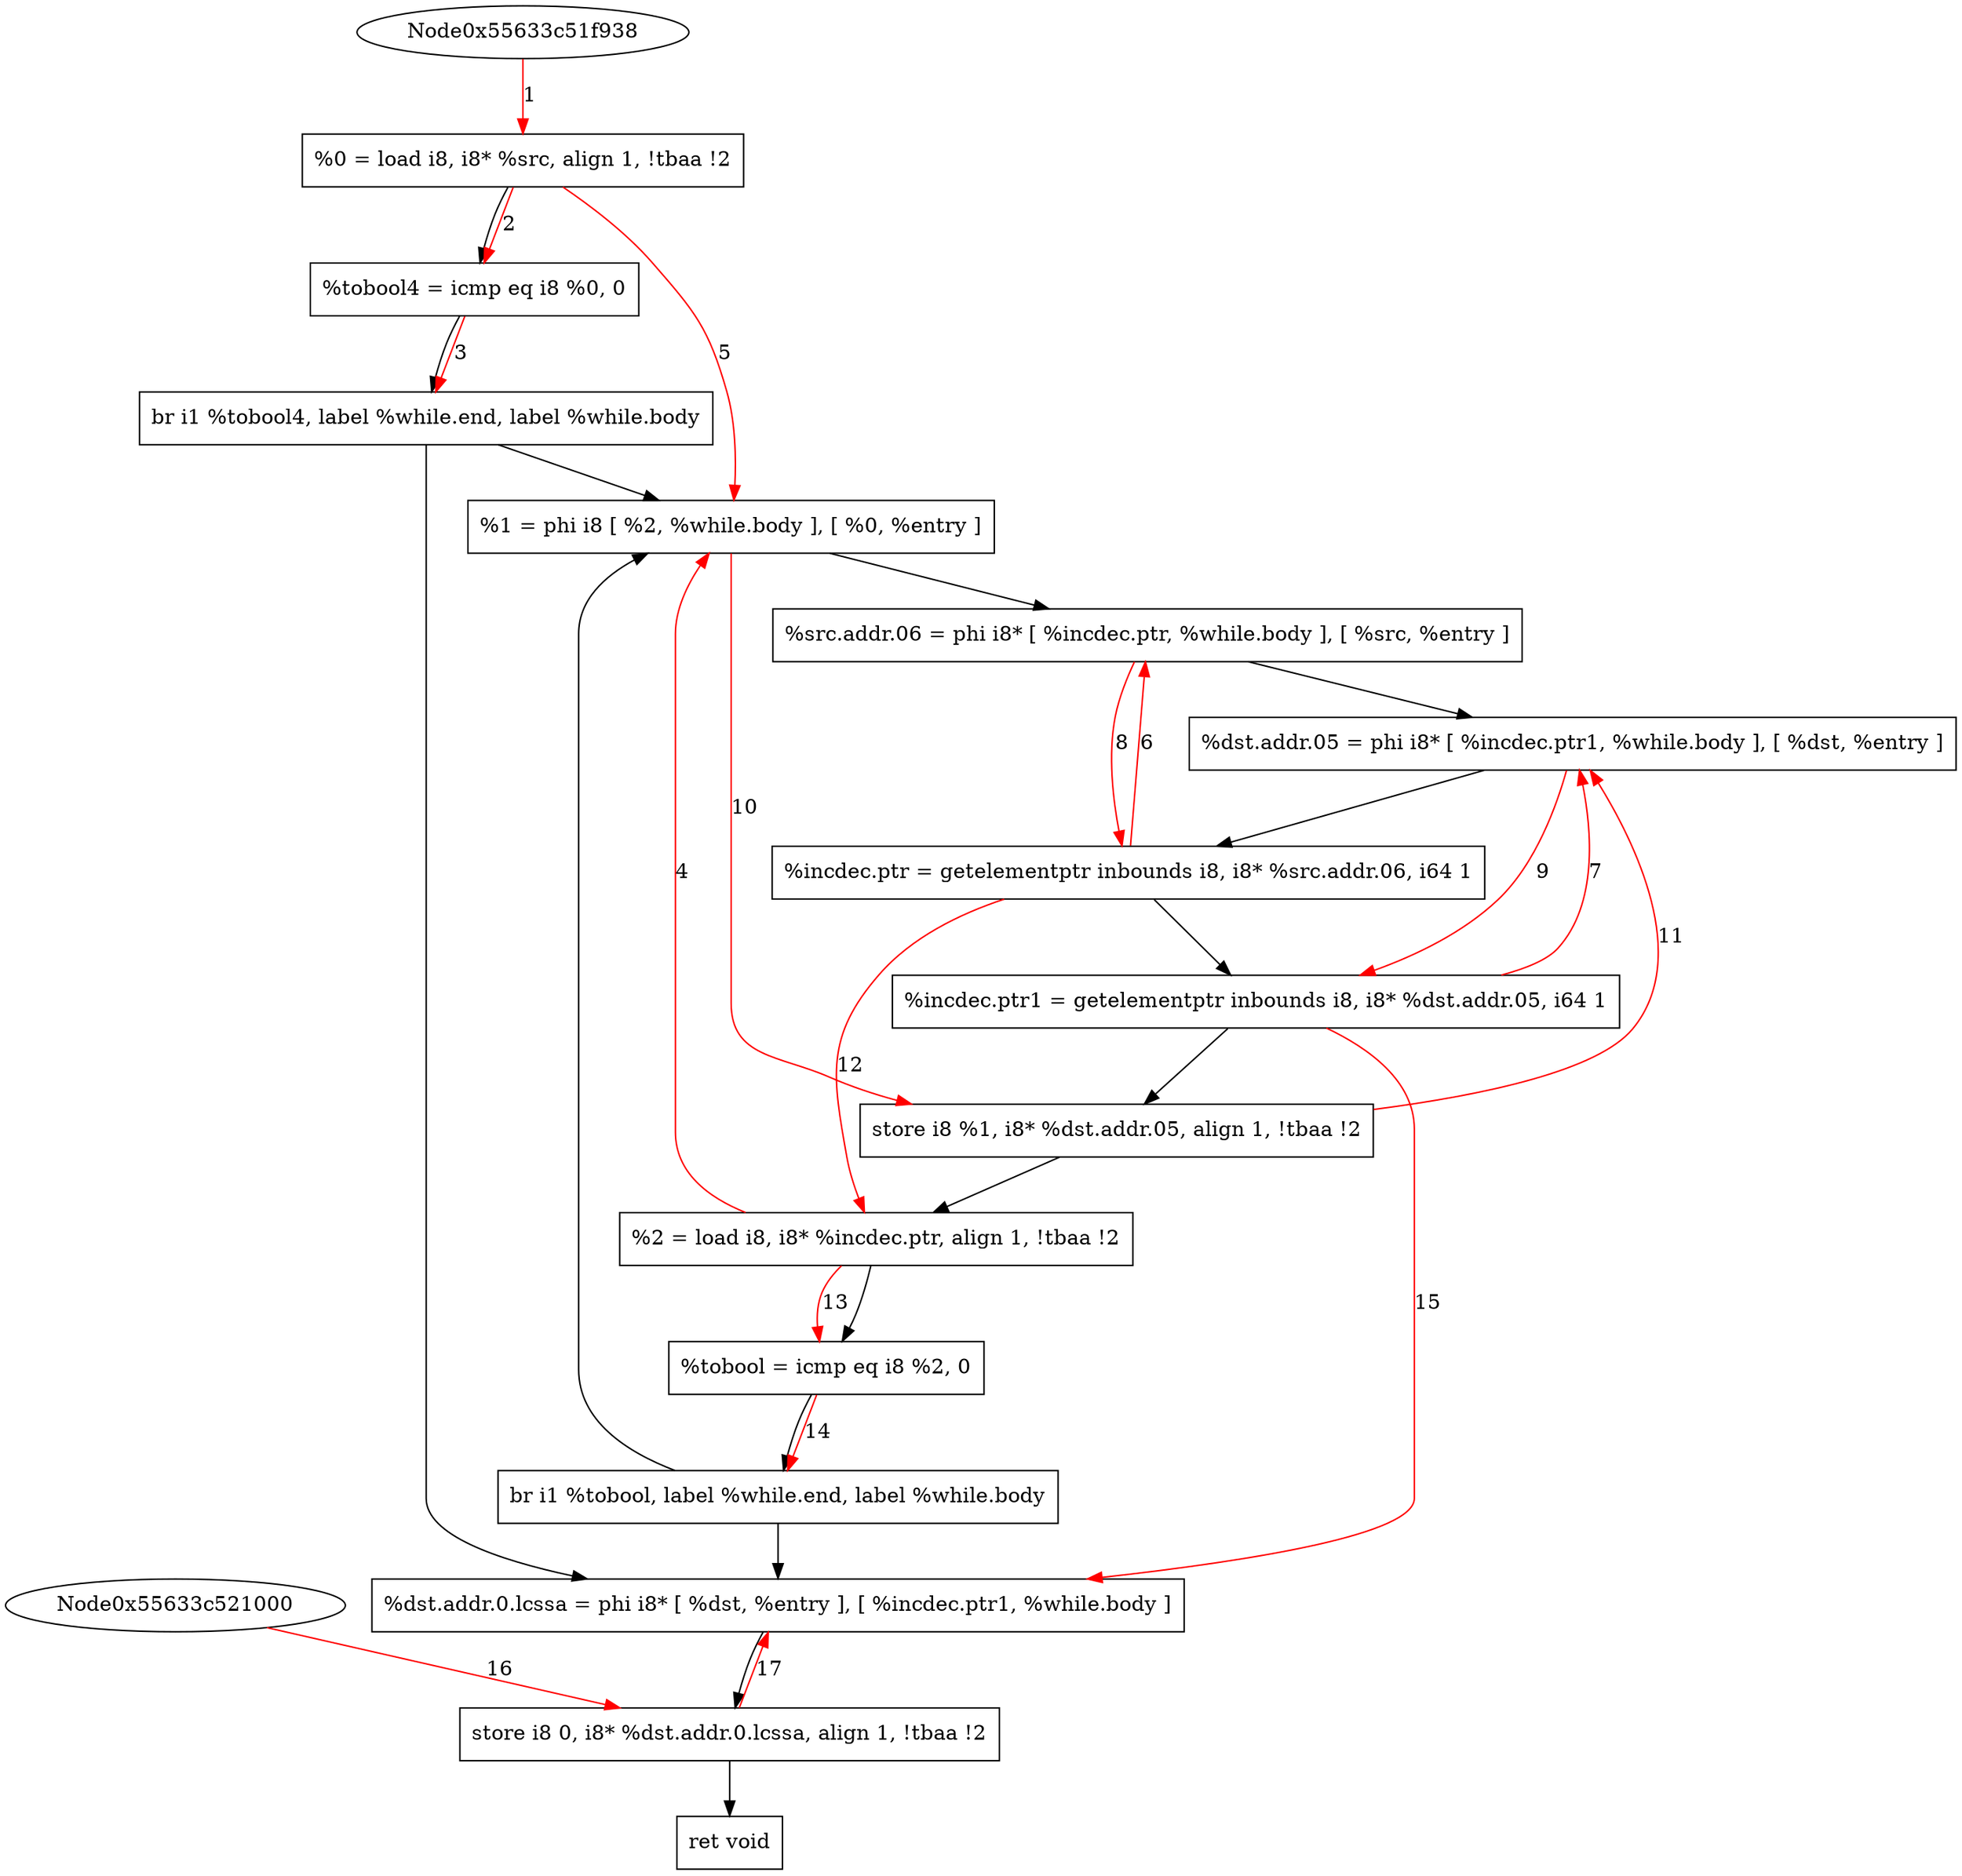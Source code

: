 digraph "CDFG for'func' function" {
	Node0x55633c51faf8[shape=record, label="  %0 = load i8, i8* %src, align 1, !tbaa !2"]
	Node0x55633c521060[shape=record, label="  %tobool4 = icmp eq i8 %0, 0"]
	Node0x55633c4a9db8[shape=record, label="  br i1 %tobool4, label %while.end, label %while.body"]
	Node0x55633c5212f8[shape=record, label="  %1 = phi i8 [ %2, %while.body ], [ %0, %entry ]"]
	Node0x55633c521418[shape=record, label="  %src.addr.06 = phi i8* [ %incdec.ptr, %while.body ], [ %src, %entry ]"]
	Node0x55633c5215a8[shape=record, label="  %dst.addr.05 = phi i8* [ %incdec.ptr1, %while.body ], [ %dst, %entry ]"]
	Node0x55633c5216d0[shape=record, label="  %incdec.ptr = getelementptr inbounds i8, i8* %src.addr.06, i64 1"]
	Node0x55633c521750[shape=record, label="  %incdec.ptr1 = getelementptr inbounds i8, i8* %dst.addr.05, i64 1"]
	Node0x55633c5217d0[shape=record, label="  store i8 %1, i8* %dst.addr.05, align 1, !tbaa !2"]
	Node0x55633c521558[shape=record, label="  %2 = load i8, i8* %incdec.ptr, align 1, !tbaa !2"]
	Node0x55633c521e60[shape=record, label="  %tobool = icmp eq i8 %2, 0"]
	Node0x55633c4b5228[shape=record, label="  br i1 %tobool, label %while.end, label %while.body"]
	Node0x55633c521ea8[shape=record, label="  %dst.addr.0.lcssa = phi i8* [ %dst, %entry ], [ %incdec.ptr1, %while.body ]"]
	Node0x55633c521fd0[shape=record, label="  store i8 0, i8* %dst.addr.0.lcssa, align 1, !tbaa !2"]
	Node0x55633c5212b0[shape=record, label="  ret void"]
	Node0x55633c51faf8 -> Node0x55633c521060
	Node0x55633c521060 -> Node0x55633c4a9db8
	Node0x55633c4a9db8 -> Node0x55633c521ea8
	Node0x55633c4a9db8 -> Node0x55633c5212f8
	Node0x55633c5212f8 -> Node0x55633c521418
	Node0x55633c521418 -> Node0x55633c5215a8
	Node0x55633c5215a8 -> Node0x55633c5216d0
	Node0x55633c5216d0 -> Node0x55633c521750
	Node0x55633c521750 -> Node0x55633c5217d0
	Node0x55633c5217d0 -> Node0x55633c521558
	Node0x55633c521558 -> Node0x55633c521e60
	Node0x55633c521e60 -> Node0x55633c4b5228
	Node0x55633c4b5228 -> Node0x55633c521ea8
	Node0x55633c4b5228 -> Node0x55633c5212f8
	Node0x55633c521ea8 -> Node0x55633c521fd0
	Node0x55633c521fd0 -> Node0x55633c5212b0
edge [color=red]
	Node0x55633c51f938 -> Node0x55633c51faf8[label="1"]
	Node0x55633c51faf8 -> Node0x55633c521060[label="2"]
	Node0x55633c521060 -> Node0x55633c4a9db8[label="3"]
	Node0x55633c521558 -> Node0x55633c5212f8[label="4"]
	Node0x55633c51faf8 -> Node0x55633c5212f8[label="5"]
	Node0x55633c5216d0 -> Node0x55633c521418[label="6"]
	Node0x55633c521750 -> Node0x55633c5215a8[label="7"]
	Node0x55633c521418 -> Node0x55633c5216d0[label="8"]
	Node0x55633c5215a8 -> Node0x55633c521750[label="9"]
	Node0x55633c5212f8 -> Node0x55633c5217d0[label="10"]
	Node0x55633c5217d0 -> Node0x55633c5215a8[label="11"]
	Node0x55633c5216d0 -> Node0x55633c521558[label="12"]
	Node0x55633c521558 -> Node0x55633c521e60[label="13"]
	Node0x55633c521e60 -> Node0x55633c4b5228[label="14"]
	Node0x55633c521750 -> Node0x55633c521ea8[label="15"]
	Node0x55633c521000 -> Node0x55633c521fd0[label="16"]
	Node0x55633c521fd0 -> Node0x55633c521ea8[label="17"]
}
